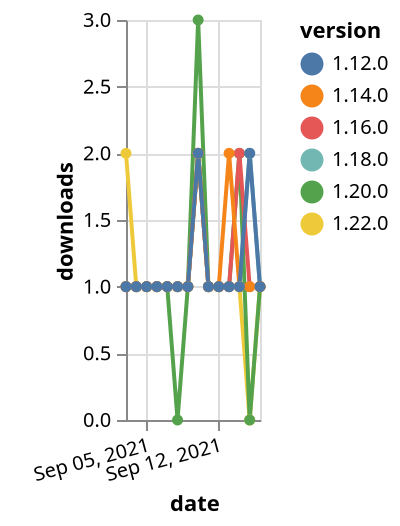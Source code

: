 {"$schema": "https://vega.github.io/schema/vega-lite/v5.json", "description": "A simple bar chart with embedded data.", "data": {"values": [{"date": "2021-09-03", "total": 165, "delta": 1, "version": "1.18.0"}, {"date": "2021-09-04", "total": 166, "delta": 1, "version": "1.18.0"}, {"date": "2021-09-05", "total": 167, "delta": 1, "version": "1.18.0"}, {"date": "2021-09-06", "total": 168, "delta": 1, "version": "1.18.0"}, {"date": "2021-09-07", "total": 169, "delta": 1, "version": "1.18.0"}, {"date": "2021-09-08", "total": 170, "delta": 1, "version": "1.18.0"}, {"date": "2021-09-09", "total": 171, "delta": 1, "version": "1.18.0"}, {"date": "2021-09-10", "total": 173, "delta": 2, "version": "1.18.0"}, {"date": "2021-09-11", "total": 174, "delta": 1, "version": "1.18.0"}, {"date": "2021-09-12", "total": 175, "delta": 1, "version": "1.18.0"}, {"date": "2021-09-13", "total": 176, "delta": 1, "version": "1.18.0"}, {"date": "2021-09-14", "total": 177, "delta": 1, "version": "1.18.0"}, {"date": "2021-09-15", "total": 179, "delta": 2, "version": "1.18.0"}, {"date": "2021-09-16", "total": 180, "delta": 1, "version": "1.18.0"}, {"date": "2021-09-03", "total": 118, "delta": 2, "version": "1.22.0"}, {"date": "2021-09-04", "total": 119, "delta": 1, "version": "1.22.0"}, {"date": "2021-09-05", "total": 120, "delta": 1, "version": "1.22.0"}, {"date": "2021-09-06", "total": 121, "delta": 1, "version": "1.22.0"}, {"date": "2021-09-07", "total": 122, "delta": 1, "version": "1.22.0"}, {"date": "2021-09-08", "total": 123, "delta": 1, "version": "1.22.0"}, {"date": "2021-09-09", "total": 124, "delta": 1, "version": "1.22.0"}, {"date": "2021-09-10", "total": 126, "delta": 2, "version": "1.22.0"}, {"date": "2021-09-11", "total": 127, "delta": 1, "version": "1.22.0"}, {"date": "2021-09-12", "total": 128, "delta": 1, "version": "1.22.0"}, {"date": "2021-09-13", "total": 129, "delta": 1, "version": "1.22.0"}, {"date": "2021-09-14", "total": 130, "delta": 1, "version": "1.22.0"}, {"date": "2021-09-15", "total": 130, "delta": 0, "version": "1.22.0"}, {"date": "2021-09-16", "total": 131, "delta": 1, "version": "1.22.0"}, {"date": "2021-09-03", "total": 180, "delta": 1, "version": "1.20.0"}, {"date": "2021-09-04", "total": 181, "delta": 1, "version": "1.20.0"}, {"date": "2021-09-05", "total": 182, "delta": 1, "version": "1.20.0"}, {"date": "2021-09-06", "total": 183, "delta": 1, "version": "1.20.0"}, {"date": "2021-09-07", "total": 184, "delta": 1, "version": "1.20.0"}, {"date": "2021-09-08", "total": 184, "delta": 0, "version": "1.20.0"}, {"date": "2021-09-09", "total": 185, "delta": 1, "version": "1.20.0"}, {"date": "2021-09-10", "total": 188, "delta": 3, "version": "1.20.0"}, {"date": "2021-09-11", "total": 189, "delta": 1, "version": "1.20.0"}, {"date": "2021-09-12", "total": 190, "delta": 1, "version": "1.20.0"}, {"date": "2021-09-13", "total": 191, "delta": 1, "version": "1.20.0"}, {"date": "2021-09-14", "total": 193, "delta": 2, "version": "1.20.0"}, {"date": "2021-09-15", "total": 193, "delta": 0, "version": "1.20.0"}, {"date": "2021-09-16", "total": 194, "delta": 1, "version": "1.20.0"}, {"date": "2021-09-03", "total": 194, "delta": 1, "version": "1.16.0"}, {"date": "2021-09-04", "total": 195, "delta": 1, "version": "1.16.0"}, {"date": "2021-09-05", "total": 196, "delta": 1, "version": "1.16.0"}, {"date": "2021-09-06", "total": 197, "delta": 1, "version": "1.16.0"}, {"date": "2021-09-07", "total": 198, "delta": 1, "version": "1.16.0"}, {"date": "2021-09-08", "total": 199, "delta": 1, "version": "1.16.0"}, {"date": "2021-09-09", "total": 200, "delta": 1, "version": "1.16.0"}, {"date": "2021-09-10", "total": 202, "delta": 2, "version": "1.16.0"}, {"date": "2021-09-11", "total": 203, "delta": 1, "version": "1.16.0"}, {"date": "2021-09-12", "total": 204, "delta": 1, "version": "1.16.0"}, {"date": "2021-09-13", "total": 205, "delta": 1, "version": "1.16.0"}, {"date": "2021-09-14", "total": 207, "delta": 2, "version": "1.16.0"}, {"date": "2021-09-15", "total": 208, "delta": 1, "version": "1.16.0"}, {"date": "2021-09-16", "total": 209, "delta": 1, "version": "1.16.0"}, {"date": "2021-09-03", "total": 201, "delta": 1, "version": "1.14.0"}, {"date": "2021-09-04", "total": 202, "delta": 1, "version": "1.14.0"}, {"date": "2021-09-05", "total": 203, "delta": 1, "version": "1.14.0"}, {"date": "2021-09-06", "total": 204, "delta": 1, "version": "1.14.0"}, {"date": "2021-09-07", "total": 205, "delta": 1, "version": "1.14.0"}, {"date": "2021-09-08", "total": 206, "delta": 1, "version": "1.14.0"}, {"date": "2021-09-09", "total": 207, "delta": 1, "version": "1.14.0"}, {"date": "2021-09-10", "total": 209, "delta": 2, "version": "1.14.0"}, {"date": "2021-09-11", "total": 210, "delta": 1, "version": "1.14.0"}, {"date": "2021-09-12", "total": 211, "delta": 1, "version": "1.14.0"}, {"date": "2021-09-13", "total": 213, "delta": 2, "version": "1.14.0"}, {"date": "2021-09-14", "total": 214, "delta": 1, "version": "1.14.0"}, {"date": "2021-09-15", "total": 215, "delta": 1, "version": "1.14.0"}, {"date": "2021-09-16", "total": 216, "delta": 1, "version": "1.14.0"}, {"date": "2021-09-03", "total": 250, "delta": 1, "version": "1.12.0"}, {"date": "2021-09-04", "total": 251, "delta": 1, "version": "1.12.0"}, {"date": "2021-09-05", "total": 252, "delta": 1, "version": "1.12.0"}, {"date": "2021-09-06", "total": 253, "delta": 1, "version": "1.12.0"}, {"date": "2021-09-07", "total": 254, "delta": 1, "version": "1.12.0"}, {"date": "2021-09-08", "total": 255, "delta": 1, "version": "1.12.0"}, {"date": "2021-09-09", "total": 256, "delta": 1, "version": "1.12.0"}, {"date": "2021-09-10", "total": 258, "delta": 2, "version": "1.12.0"}, {"date": "2021-09-11", "total": 259, "delta": 1, "version": "1.12.0"}, {"date": "2021-09-12", "total": 260, "delta": 1, "version": "1.12.0"}, {"date": "2021-09-13", "total": 261, "delta": 1, "version": "1.12.0"}, {"date": "2021-09-14", "total": 262, "delta": 1, "version": "1.12.0"}, {"date": "2021-09-15", "total": 264, "delta": 2, "version": "1.12.0"}, {"date": "2021-09-16", "total": 265, "delta": 1, "version": "1.12.0"}]}, "width": "container", "mark": {"type": "line", "point": {"filled": true}}, "encoding": {"x": {"field": "date", "type": "temporal", "timeUnit": "yearmonthdate", "title": "date", "axis": {"labelAngle": -15}}, "y": {"field": "delta", "type": "quantitative", "title": "downloads"}, "color": {"field": "version", "type": "nominal"}, "tooltip": {"field": "delta"}}}